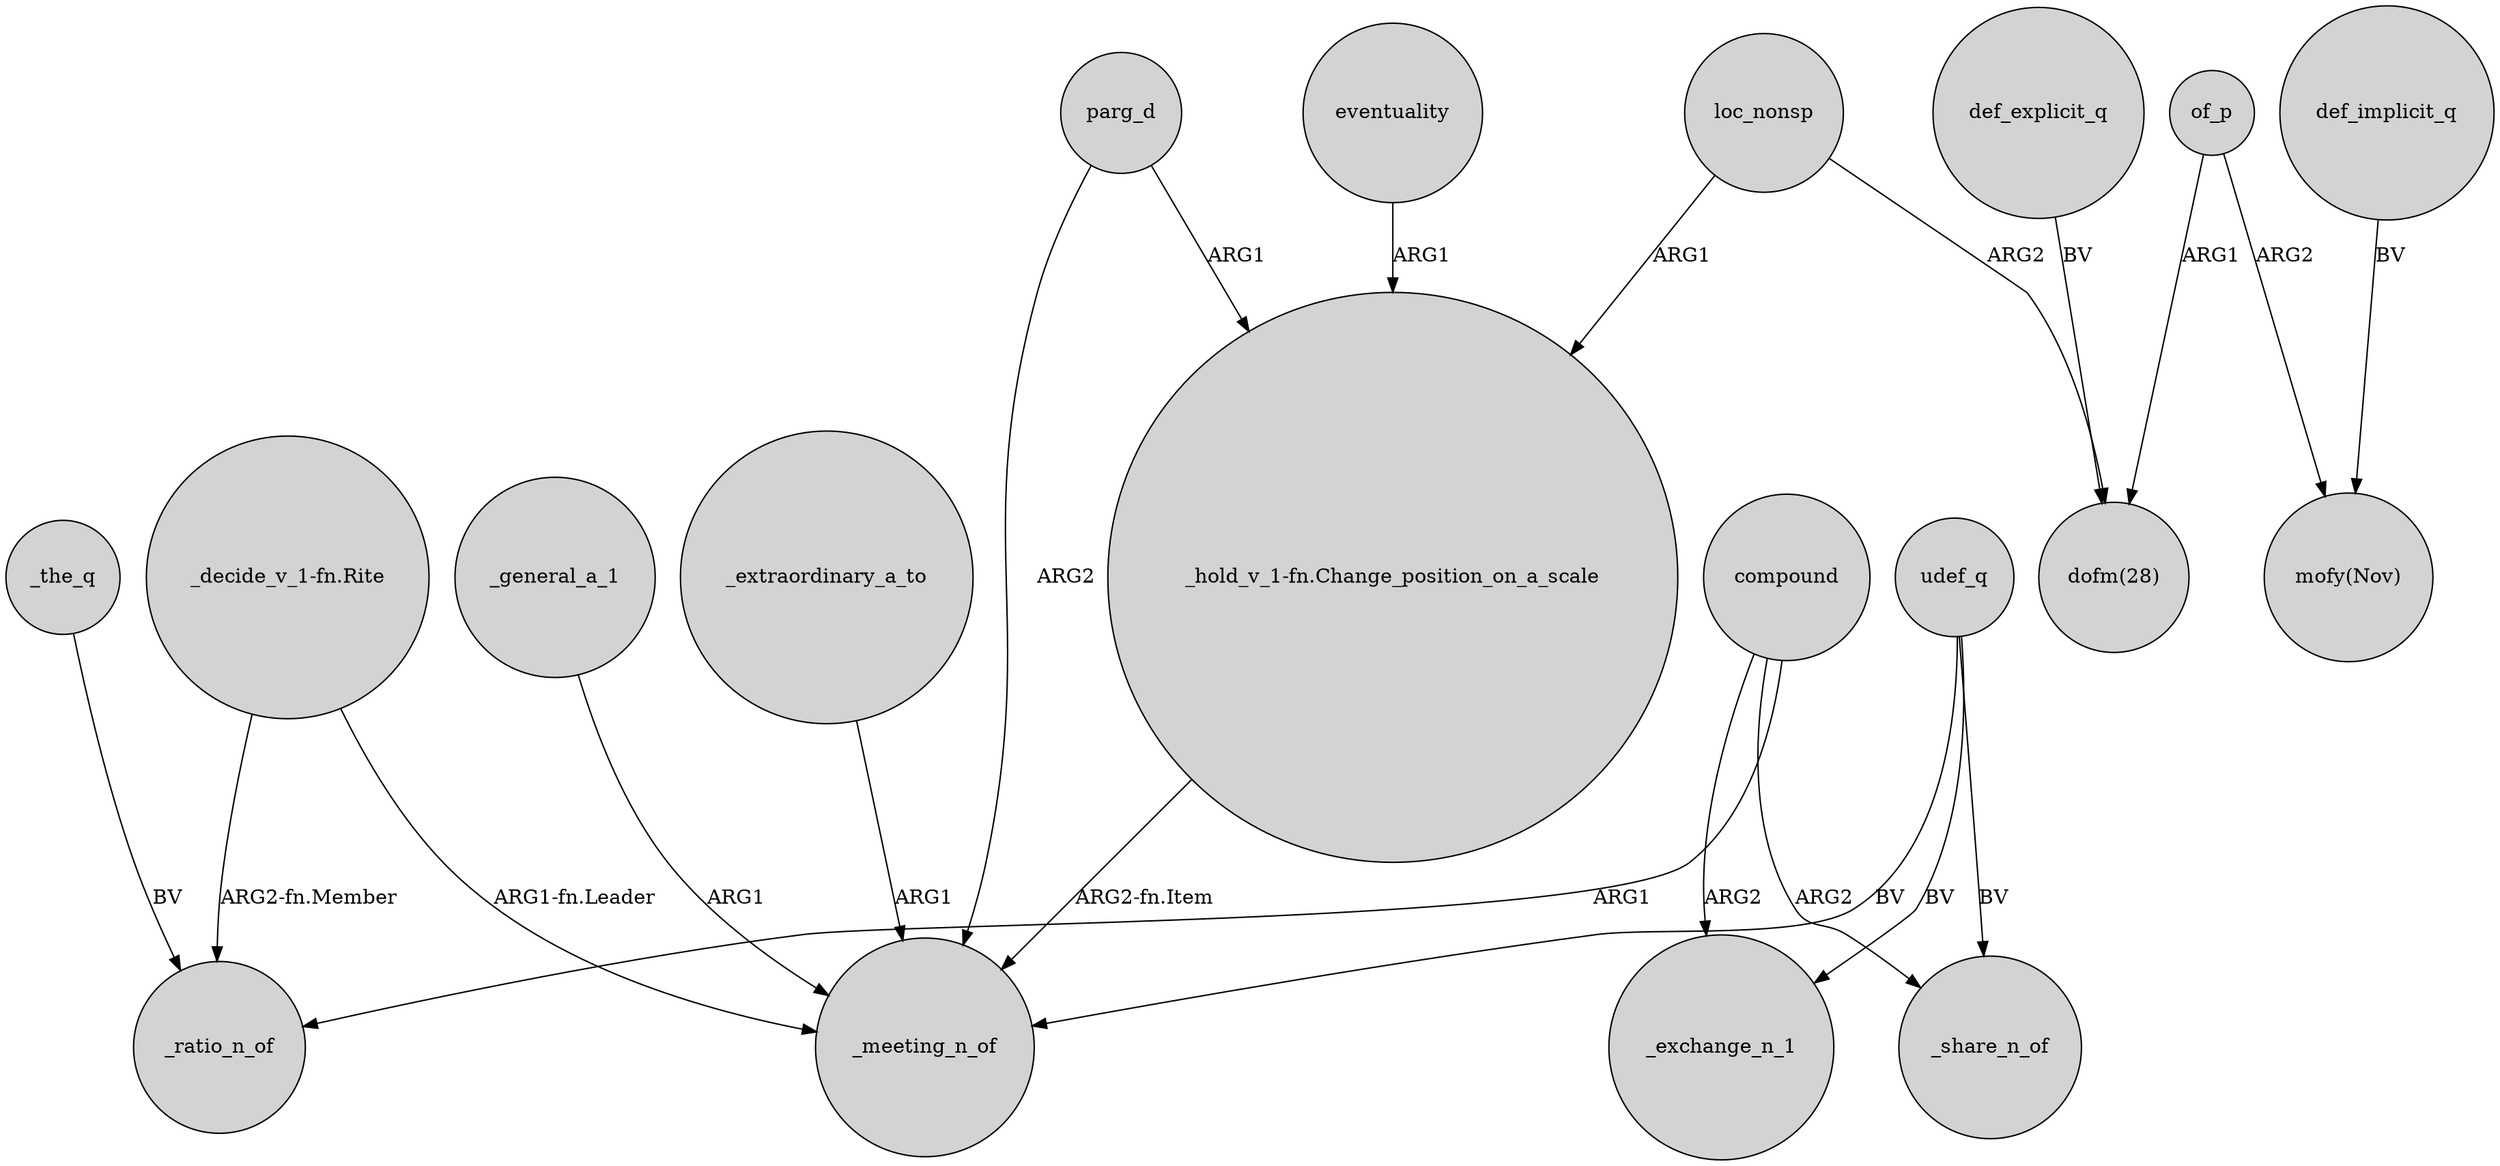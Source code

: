 digraph {
	node [shape=circle style=filled]
	compound -> _ratio_n_of [label=ARG1]
	of_p -> "mofy(Nov)" [label=ARG2]
	"_hold_v_1-fn.Change_position_on_a_scale" -> _meeting_n_of [label="ARG2-fn.Item"]
	udef_q -> _exchange_n_1 [label=BV]
	_the_q -> _ratio_n_of [label=BV]
	loc_nonsp -> "_hold_v_1-fn.Change_position_on_a_scale" [label=ARG1]
	def_explicit_q -> "dofm(28)" [label=BV]
	of_p -> "dofm(28)" [label=ARG1]
	compound -> _exchange_n_1 [label=ARG2]
	loc_nonsp -> "dofm(28)" [label=ARG2]
	_general_a_1 -> _meeting_n_of [label=ARG1]
	udef_q -> _meeting_n_of [label=BV]
	udef_q -> _share_n_of [label=BV]
	compound -> _share_n_of [label=ARG2]
	eventuality -> "_hold_v_1-fn.Change_position_on_a_scale" [label=ARG1]
	"_decide_v_1-fn.Rite" -> _meeting_n_of [label="ARG1-fn.Leader"]
	_extraordinary_a_to -> _meeting_n_of [label=ARG1]
	def_implicit_q -> "mofy(Nov)" [label=BV]
	parg_d -> "_hold_v_1-fn.Change_position_on_a_scale" [label=ARG1]
	"_decide_v_1-fn.Rite" -> _ratio_n_of [label="ARG2-fn.Member"]
	parg_d -> _meeting_n_of [label=ARG2]
}
